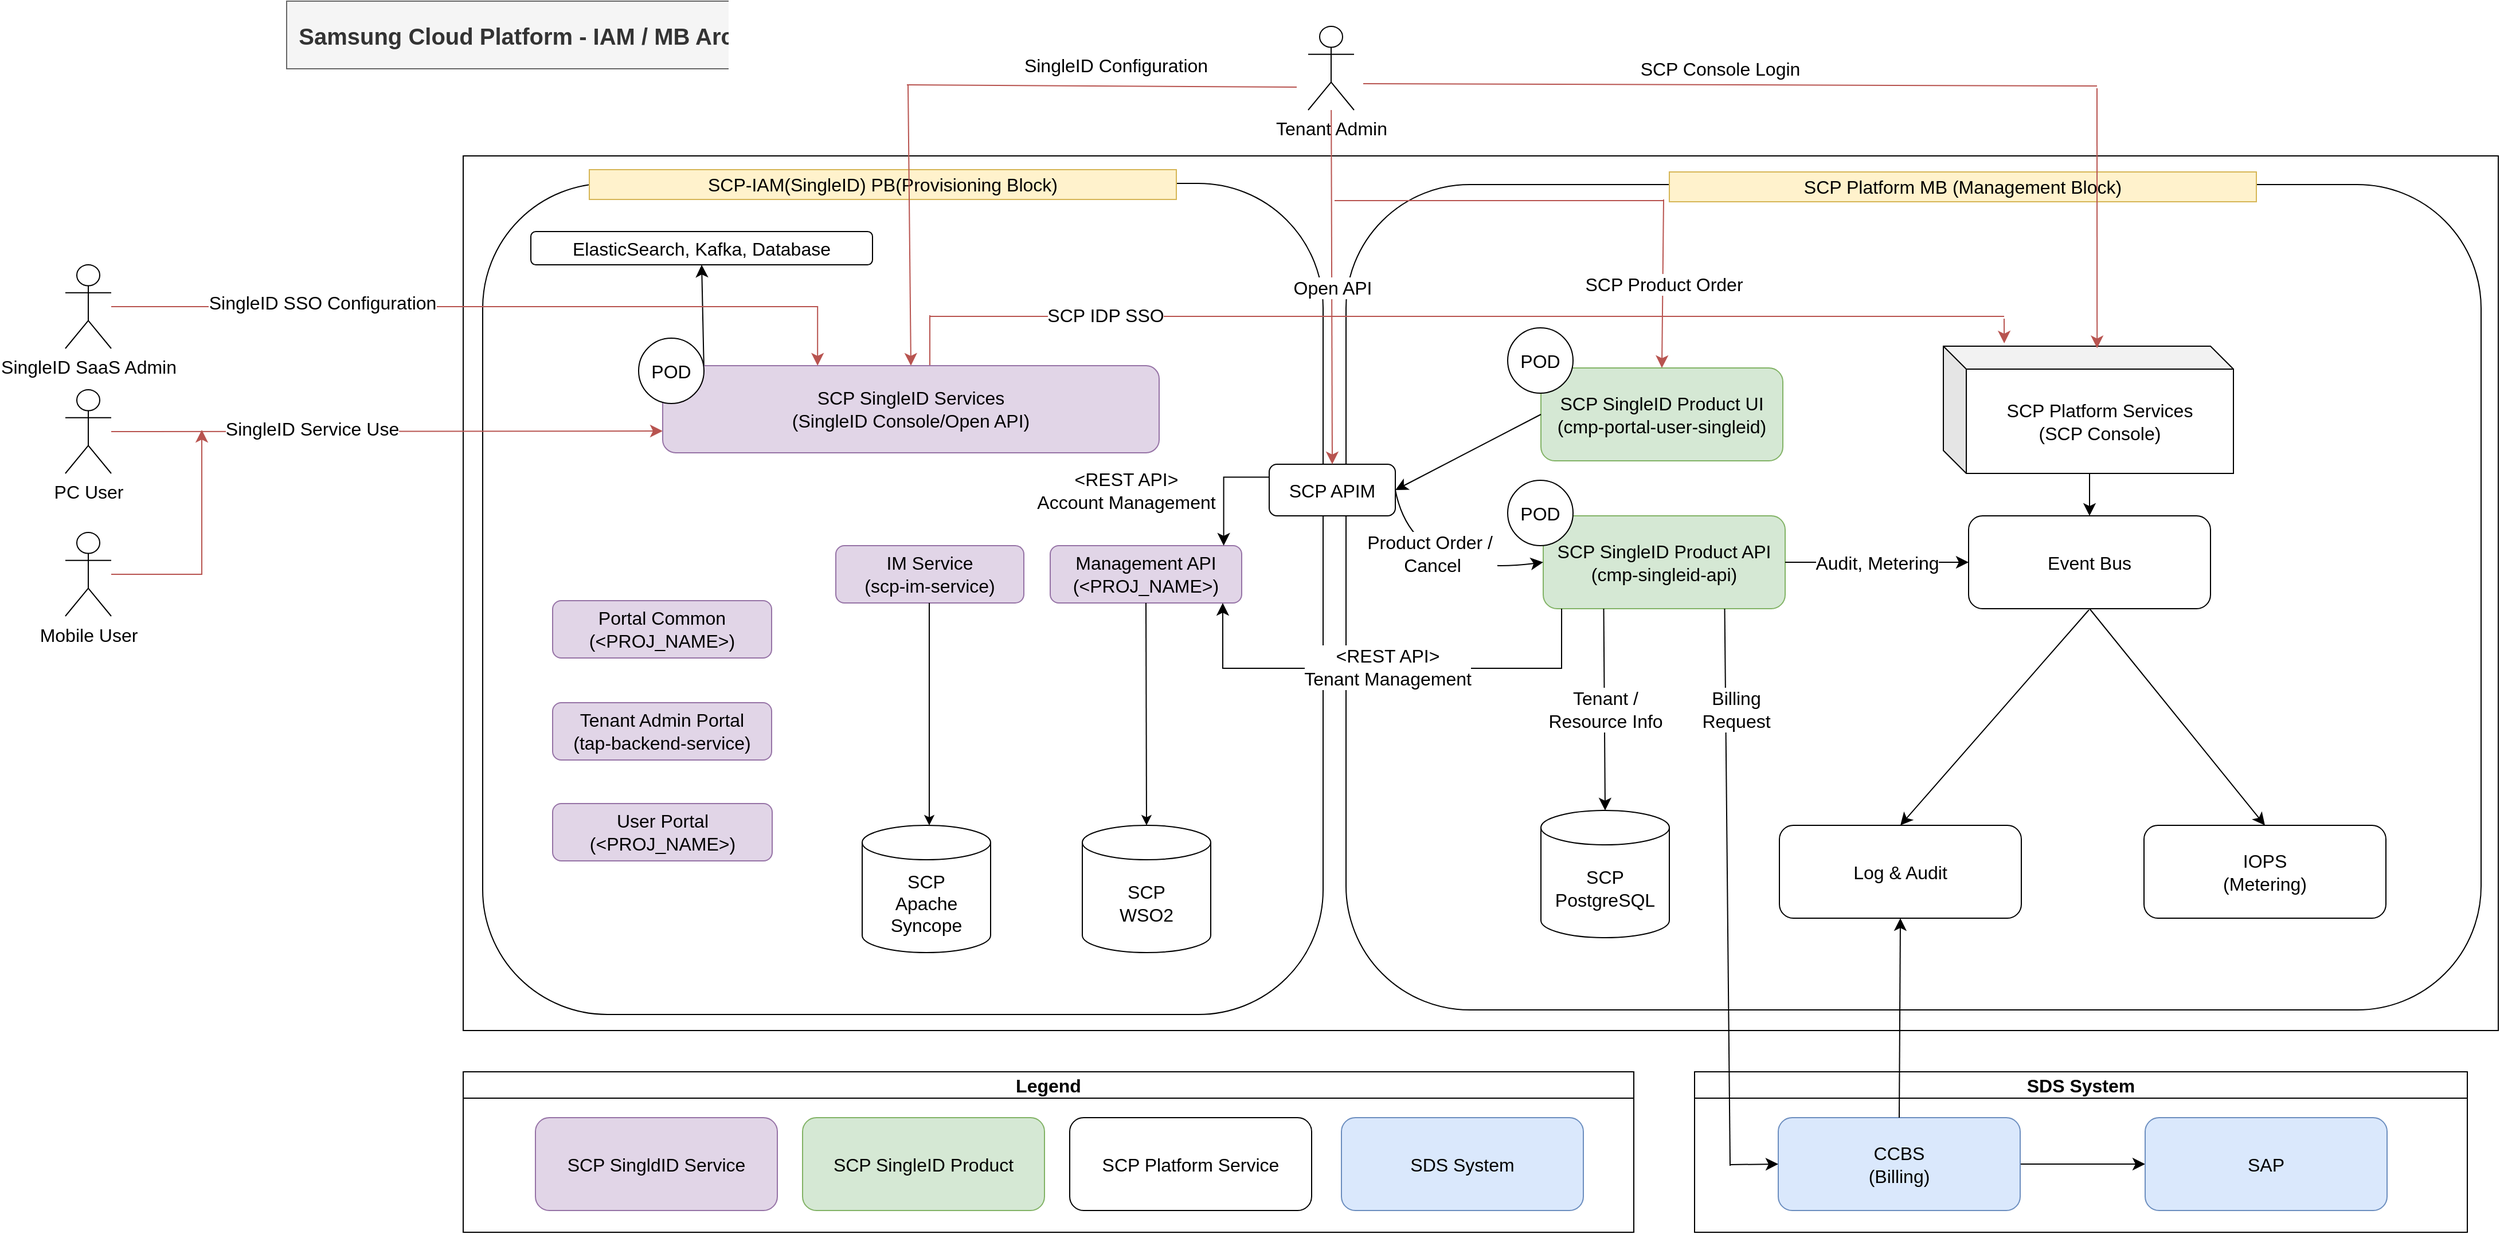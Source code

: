 <mxfile version="23.1.5" type="github">
  <diagram name="페이지-1" id="W7oE5pZKumegX0ayrvY9">
    <mxGraphModel dx="2634" dy="1146" grid="0" gridSize="10" guides="1" tooltips="1" connect="1" arrows="1" fold="1" page="0" pageScale="1" pageWidth="827" pageHeight="1169" math="0" shadow="0">
      <root>
        <mxCell id="0" />
        <mxCell id="1" parent="0" />
        <mxCell id="ZWE6TdigHL6hVymN-tuY-2" value="" style="rounded=0;whiteSpace=wrap;html=1;fontSize=16;" parent="1" vertex="1">
          <mxGeometry x="-553" y="-91" width="1775" height="763" as="geometry" />
        </mxCell>
        <mxCell id="ZWE6TdigHL6hVymN-tuY-3" value="Samsung Cloud Platform - IAM / MB Architecture" style="text;html=1;strokeColor=#666666;fillColor=#f5f5f5;align=center;verticalAlign=middle;whiteSpace=wrap;rounded=0;fontSize=20;fontStyle=1;fontColor=#333333;" parent="1" vertex="1">
          <mxGeometry x="-707" y="-226" width="485" height="59" as="geometry" />
        </mxCell>
        <mxCell id="ZWE6TdigHL6hVymN-tuY-5" value="" style="rounded=1;whiteSpace=wrap;html=1;fontSize=16;" parent="1" vertex="1">
          <mxGeometry x="-536" y="-67" width="733" height="725" as="geometry" />
        </mxCell>
        <mxCell id="ZWE6TdigHL6hVymN-tuY-6" value="" style="rounded=1;whiteSpace=wrap;html=1;fontSize=16;" parent="1" vertex="1">
          <mxGeometry x="217" y="-66" width="990" height="720" as="geometry" />
        </mxCell>
        <mxCell id="ZWE6TdigHL6hVymN-tuY-7" value="SCP-IAM(SingleID) PB(Provisioning Block)" style="rounded=0;whiteSpace=wrap;html=1;fontSize=16;fillColor=#fff2cc;strokeColor=#d6b656;" parent="1" vertex="1">
          <mxGeometry x="-443" y="-79" width="512" height="26" as="geometry" />
        </mxCell>
        <mxCell id="ZWE6TdigHL6hVymN-tuY-8" value="SCP Platform MB (Management Block)" style="rounded=0;whiteSpace=wrap;html=1;fontSize=16;fillColor=#fff2cc;strokeColor=#d6b656;" parent="1" vertex="1">
          <mxGeometry x="499" y="-77" width="512" height="26" as="geometry" />
        </mxCell>
        <mxCell id="ZWE6TdigHL6hVymN-tuY-10" value="" style="endArrow=classic;html=1;rounded=0;fontSize=12;startSize=8;endSize=8;curved=1;entryX=0.5;entryY=1;entryDx=0;entryDy=0;exitX=1;exitY=0.5;exitDx=0;exitDy=0;" parent="1" source="ZWE6TdigHL6hVymN-tuY-42" target="ZWE6TdigHL6hVymN-tuY-11" edge="1">
          <mxGeometry width="50" height="50" relative="1" as="geometry">
            <mxPoint x="-177" y="561" as="sourcePoint" />
            <mxPoint x="-164" y="424" as="targetPoint" />
          </mxGeometry>
        </mxCell>
        <mxCell id="ZWE6TdigHL6hVymN-tuY-11" value="ElasticSearch, Kafka, Database" style="rounded=1;whiteSpace=wrap;html=1;fontSize=16;" parent="1" vertex="1">
          <mxGeometry x="-494" y="-25" width="298" height="29" as="geometry" />
        </mxCell>
        <mxCell id="ZWE6TdigHL6hVymN-tuY-12" value="SCP SingleID Product UI&lt;br&gt;(cmp-portal-user-singleid)" style="rounded=1;whiteSpace=wrap;html=1;fontSize=16;fillColor=#d5e8d4;strokeColor=#82b366;" parent="1" vertex="1">
          <mxGeometry x="387" y="94" width="211" height="81" as="geometry" />
        </mxCell>
        <mxCell id="ZWE6TdigHL6hVymN-tuY-13" value="SCP SingleID Product API&lt;br&gt;(cmp-singleid-api)" style="rounded=1;whiteSpace=wrap;html=1;fontSize=16;fillColor=#d5e8d4;strokeColor=#82b366;" parent="1" vertex="1">
          <mxGeometry x="389" y="223" width="211" height="81" as="geometry" />
        </mxCell>
        <mxCell id="ZWE6TdigHL6hVymN-tuY-14" value="Event Bus" style="rounded=1;whiteSpace=wrap;html=1;fontSize=16;" parent="1" vertex="1">
          <mxGeometry x="760" y="223" width="211" height="81" as="geometry" />
        </mxCell>
        <mxCell id="ZWE6TdigHL6hVymN-tuY-15" value="" style="endArrow=classic;html=1;rounded=0;fontSize=12;startSize=8;endSize=8;curved=1;exitX=1;exitY=0.5;exitDx=0;exitDy=0;entryX=0;entryY=0.5;entryDx=0;entryDy=0;" parent="1" source="ZWE6TdigHL6hVymN-tuY-13" target="ZWE6TdigHL6hVymN-tuY-14" edge="1">
          <mxGeometry relative="1" as="geometry">
            <mxPoint x="615" y="228" as="sourcePoint" />
            <mxPoint x="715" y="228" as="targetPoint" />
          </mxGeometry>
        </mxCell>
        <mxCell id="ZWE6TdigHL6hVymN-tuY-16" value="Audit, Metering" style="edgeLabel;resizable=0;html=1;align=center;verticalAlign=middle;fontSize=16;" parent="ZWE6TdigHL6hVymN-tuY-15" connectable="0" vertex="1">
          <mxGeometry relative="1" as="geometry" />
        </mxCell>
        <mxCell id="ZWE6TdigHL6hVymN-tuY-17" value="SDS System" style="swimlane;whiteSpace=wrap;html=1;fontSize=16;" parent="1" vertex="1">
          <mxGeometry x="521" y="708" width="674" height="140" as="geometry" />
        </mxCell>
        <mxCell id="ZWE6TdigHL6hVymN-tuY-20" value="" style="edgeStyle=none;curved=1;rounded=0;orthogonalLoop=1;jettySize=auto;html=1;fontSize=12;startSize=8;endSize=8;" parent="ZWE6TdigHL6hVymN-tuY-17" source="ZWE6TdigHL6hVymN-tuY-18" target="ZWE6TdigHL6hVymN-tuY-19" edge="1">
          <mxGeometry relative="1" as="geometry" />
        </mxCell>
        <mxCell id="ZWE6TdigHL6hVymN-tuY-18" value="CCBS&lt;br&gt;(Billing)" style="rounded=1;whiteSpace=wrap;html=1;fontSize=16;fillColor=#dae8fc;strokeColor=#6c8ebf;" parent="ZWE6TdigHL6hVymN-tuY-17" vertex="1">
          <mxGeometry x="73" y="40" width="211" height="81" as="geometry" />
        </mxCell>
        <mxCell id="ZWE6TdigHL6hVymN-tuY-19" value="SAP" style="rounded=1;whiteSpace=wrap;html=1;fontSize=16;fillColor=#dae8fc;strokeColor=#6c8ebf;" parent="ZWE6TdigHL6hVymN-tuY-17" vertex="1">
          <mxGeometry x="393" y="40" width="211" height="81" as="geometry" />
        </mxCell>
        <mxCell id="ZWE6TdigHL6hVymN-tuY-21" value="SCP&lt;br&gt;PostgreSQL" style="shape=cylinder3;whiteSpace=wrap;html=1;boundedLbl=1;backgroundOutline=1;size=15;fontSize=16;" parent="1" vertex="1">
          <mxGeometry x="387" y="480" width="112" height="111" as="geometry" />
        </mxCell>
        <mxCell id="ZWE6TdigHL6hVymN-tuY-24" value="" style="endArrow=classic;html=1;rounded=0;fontSize=12;startSize=8;endSize=8;curved=1;exitX=0.25;exitY=1;exitDx=0;exitDy=0;entryX=0.5;entryY=0;entryDx=0;entryDy=0;entryPerimeter=0;" parent="1" source="ZWE6TdigHL6hVymN-tuY-13" target="ZWE6TdigHL6hVymN-tuY-21" edge="1">
          <mxGeometry relative="1" as="geometry">
            <mxPoint x="673" y="411" as="sourcePoint" />
            <mxPoint x="773" y="411" as="targetPoint" />
          </mxGeometry>
        </mxCell>
        <mxCell id="ZWE6TdigHL6hVymN-tuY-25" value="Tenant / &lt;br&gt;Resource Info" style="edgeLabel;resizable=0;html=1;align=center;verticalAlign=middle;fontSize=16;" parent="ZWE6TdigHL6hVymN-tuY-24" connectable="0" vertex="1">
          <mxGeometry relative="1" as="geometry" />
        </mxCell>
        <mxCell id="ZWE6TdigHL6hVymN-tuY-28" value="Log &amp;amp; Audit" style="rounded=1;whiteSpace=wrap;html=1;fontSize=16;" parent="1" vertex="1">
          <mxGeometry x="595" y="493" width="211" height="81" as="geometry" />
        </mxCell>
        <mxCell id="ZWE6TdigHL6hVymN-tuY-29" value="IOPS&lt;br&gt;(Metering)" style="rounded=1;whiteSpace=wrap;html=1;fontSize=16;" parent="1" vertex="1">
          <mxGeometry x="913" y="493" width="211" height="81" as="geometry" />
        </mxCell>
        <mxCell id="ZWE6TdigHL6hVymN-tuY-30" value="" style="endArrow=classic;html=1;rounded=0;fontSize=12;startSize=8;endSize=8;curved=1;entryX=0.5;entryY=1;entryDx=0;entryDy=0;exitX=0.5;exitY=0;exitDx=0;exitDy=0;" parent="1" source="ZWE6TdigHL6hVymN-tuY-18" target="ZWE6TdigHL6hVymN-tuY-28" edge="1">
          <mxGeometry width="50" height="50" relative="1" as="geometry">
            <mxPoint x="668" y="436" as="sourcePoint" />
            <mxPoint x="718" y="386" as="targetPoint" />
          </mxGeometry>
        </mxCell>
        <mxCell id="ZWE6TdigHL6hVymN-tuY-31" value="" style="endArrow=none;html=1;rounded=0;fontSize=12;startSize=8;endSize=8;curved=1;entryX=0.75;entryY=1;entryDx=0;entryDy=0;" parent="1" target="ZWE6TdigHL6hVymN-tuY-13" edge="1">
          <mxGeometry width="50" height="50" relative="1" as="geometry">
            <mxPoint x="552" y="790" as="sourcePoint" />
            <mxPoint x="718" y="386" as="targetPoint" />
          </mxGeometry>
        </mxCell>
        <mxCell id="ZWE6TdigHL6hVymN-tuY-32" value="" style="endArrow=classic;html=1;rounded=0;fontSize=12;startSize=8;endSize=8;curved=1;entryX=0;entryY=0.5;entryDx=0;entryDy=0;" parent="1" target="ZWE6TdigHL6hVymN-tuY-18" edge="1">
          <mxGeometry width="50" height="50" relative="1" as="geometry">
            <mxPoint x="552" y="789" as="sourcePoint" />
            <mxPoint x="729" y="-479" as="targetPoint" />
          </mxGeometry>
        </mxCell>
        <mxCell id="ZWE6TdigHL6hVymN-tuY-33" value="Billing &lt;br&gt;Request" style="edgeLabel;resizable=0;html=1;align=center;verticalAlign=middle;fontSize=16;" parent="1" connectable="0" vertex="1">
          <mxGeometry x="556.997" y="392.001" as="geometry" />
        </mxCell>
        <mxCell id="ZWE6TdigHL6hVymN-tuY-35" value="" style="endArrow=classic;html=1;rounded=0;fontSize=12;startSize=8;endSize=8;curved=1;entryX=0.5;entryY=0;entryDx=0;entryDy=0;exitX=0.5;exitY=1;exitDx=0;exitDy=0;" parent="1" source="ZWE6TdigHL6hVymN-tuY-14" target="ZWE6TdigHL6hVymN-tuY-29" edge="1">
          <mxGeometry width="50" height="50" relative="1" as="geometry">
            <mxPoint x="656" y="457" as="sourcePoint" />
            <mxPoint x="706" y="407" as="targetPoint" />
          </mxGeometry>
        </mxCell>
        <mxCell id="ZWE6TdigHL6hVymN-tuY-36" value="" style="endArrow=classic;html=1;rounded=0;fontSize=12;startSize=8;endSize=8;curved=1;entryX=0.5;entryY=0;entryDx=0;entryDy=0;" parent="1" target="ZWE6TdigHL6hVymN-tuY-28" edge="1">
          <mxGeometry width="50" height="50" relative="1" as="geometry">
            <mxPoint x="865" y="305" as="sourcePoint" />
            <mxPoint x="1029" y="503" as="targetPoint" />
          </mxGeometry>
        </mxCell>
        <mxCell id="ZWE6TdigHL6hVymN-tuY-37" value="SCP APIM" style="rounded=1;whiteSpace=wrap;html=1;fontSize=16;" parent="1" vertex="1">
          <mxGeometry x="150" y="178" width="110" height="45" as="geometry" />
        </mxCell>
        <mxCell id="ZWE6TdigHL6hVymN-tuY-43" value="POD" style="ellipse;whiteSpace=wrap;html=1;aspect=fixed;fontSize=16;" parent="1" vertex="1">
          <mxGeometry x="358" y="59" width="57" height="57" as="geometry" />
        </mxCell>
        <mxCell id="ZWE6TdigHL6hVymN-tuY-44" value="POD" style="ellipse;whiteSpace=wrap;html=1;aspect=fixed;fontSize=16;" parent="1" vertex="1">
          <mxGeometry x="358" y="192" width="57" height="57" as="geometry" />
        </mxCell>
        <mxCell id="ZWE6TdigHL6hVymN-tuY-45" value="" style="endArrow=classic;html=1;rounded=0;fontSize=12;startSize=8;endSize=8;curved=1;entryX=0;entryY=0.5;entryDx=0;entryDy=0;exitX=1;exitY=0.5;exitDx=0;exitDy=0;" parent="1" source="ZWE6TdigHL6hVymN-tuY-37" target="ZWE6TdigHL6hVymN-tuY-13" edge="1">
          <mxGeometry relative="1" as="geometry">
            <mxPoint x="81" y="432" as="sourcePoint" />
            <mxPoint x="181" y="432" as="targetPoint" />
            <Array as="points">
              <mxPoint x="275" y="278" />
            </Array>
          </mxGeometry>
        </mxCell>
        <mxCell id="ZWE6TdigHL6hVymN-tuY-46" value="Product Order /&amp;nbsp;&lt;br&gt;Cancel" style="edgeLabel;resizable=0;html=1;align=center;verticalAlign=middle;fontSize=16;" parent="ZWE6TdigHL6hVymN-tuY-45" connectable="0" vertex="1">
          <mxGeometry relative="1" as="geometry">
            <mxPoint x="-1" y="-20" as="offset" />
          </mxGeometry>
        </mxCell>
        <mxCell id="ZWE6TdigHL6hVymN-tuY-47" value="" style="endArrow=classic;html=1;rounded=0;fontSize=12;startSize=8;endSize=8;curved=1;entryX=1;entryY=0.5;entryDx=0;entryDy=0;exitX=0;exitY=0.5;exitDx=0;exitDy=0;" parent="1" source="ZWE6TdigHL6hVymN-tuY-12" target="ZWE6TdigHL6hVymN-tuY-37" edge="1">
          <mxGeometry width="50" height="50" relative="1" as="geometry">
            <mxPoint x="106" y="457" as="sourcePoint" />
            <mxPoint x="156" y="407" as="targetPoint" />
          </mxGeometry>
        </mxCell>
        <mxCell id="ZWE6TdigHL6hVymN-tuY-48" value="Legend" style="swimlane;whiteSpace=wrap;html=1;fontSize=16;" parent="1" vertex="1">
          <mxGeometry x="-553" y="708" width="1021" height="140" as="geometry" />
        </mxCell>
        <mxCell id="ZWE6TdigHL6hVymN-tuY-50" value="SCP SingldID Service" style="rounded=1;whiteSpace=wrap;html=1;fontSize=16;fillColor=#e1d5e7;strokeColor=#9673a6;" parent="ZWE6TdigHL6hVymN-tuY-48" vertex="1">
          <mxGeometry x="63" y="40" width="211" height="81" as="geometry" />
        </mxCell>
        <mxCell id="ZWE6TdigHL6hVymN-tuY-51" value="SCP SingleID Product" style="rounded=1;whiteSpace=wrap;html=1;fontSize=16;fillColor=#d5e8d4;strokeColor=#82b366;" parent="ZWE6TdigHL6hVymN-tuY-48" vertex="1">
          <mxGeometry x="296" y="40" width="211" height="81" as="geometry" />
        </mxCell>
        <mxCell id="ZWE6TdigHL6hVymN-tuY-53" value="SCP Platform Service" style="rounded=1;whiteSpace=wrap;html=1;fontSize=16;" parent="ZWE6TdigHL6hVymN-tuY-48" vertex="1">
          <mxGeometry x="529" y="40" width="211" height="81" as="geometry" />
        </mxCell>
        <mxCell id="ZWE6TdigHL6hVymN-tuY-54" value="SDS System" style="rounded=1;whiteSpace=wrap;html=1;fontSize=16;fillColor=#dae8fc;strokeColor=#6c8ebf;" parent="ZWE6TdigHL6hVymN-tuY-48" vertex="1">
          <mxGeometry x="766" y="40" width="211" height="81" as="geometry" />
        </mxCell>
        <mxCell id="ZWE6TdigHL6hVymN-tuY-55" value="SingleID SaaS Admin" style="shape=umlActor;verticalLabelPosition=bottom;verticalAlign=top;html=1;outlineConnect=0;fontSize=16;" parent="1" vertex="1">
          <mxGeometry x="-900" y="4" width="40" height="73" as="geometry" />
        </mxCell>
        <mxCell id="ZWE6TdigHL6hVymN-tuY-59" value="" style="edgeStyle=none;curved=1;rounded=0;orthogonalLoop=1;jettySize=auto;html=1;fontSize=12;startSize=8;endSize=8;fillColor=#f8cecc;strokeColor=#b85450;entryX=0;entryY=0.75;entryDx=0;entryDy=0;" parent="1" source="ZWE6TdigHL6hVymN-tuY-56" target="ST2Npw6NPdpE0OUBCcJq-1" edge="1">
          <mxGeometry relative="1" as="geometry">
            <mxPoint x="-468" y="167" as="targetPoint" />
          </mxGeometry>
        </mxCell>
        <mxCell id="ZWE6TdigHL6hVymN-tuY-56" value="PC User" style="shape=umlActor;verticalLabelPosition=bottom;verticalAlign=top;html=1;outlineConnect=0;fontSize=16;" parent="1" vertex="1">
          <mxGeometry x="-900" y="113" width="40" height="73" as="geometry" />
        </mxCell>
        <mxCell id="ZWE6TdigHL6hVymN-tuY-57" value="Mobile User" style="shape=umlActor;verticalLabelPosition=bottom;verticalAlign=top;html=1;outlineConnect=0;fontSize=16;" parent="1" vertex="1">
          <mxGeometry x="-900" y="237.5" width="40" height="73" as="geometry" />
        </mxCell>
        <mxCell id="ZWE6TdigHL6hVymN-tuY-62" value="SingleID Service Use" style="edgeLabel;resizable=0;html=1;align=center;verticalAlign=middle;fontSize=16;" parent="1" connectable="0" vertex="1">
          <mxGeometry x="-685.0" y="147.003" as="geometry" />
        </mxCell>
        <mxCell id="ZWE6TdigHL6hVymN-tuY-66" value="Tenant Admin" style="shape=umlActor;verticalLabelPosition=bottom;verticalAlign=top;html=1;outlineConnect=0;fontSize=16;" parent="1" vertex="1">
          <mxGeometry x="184" y="-204" width="40" height="73" as="geometry" />
        </mxCell>
        <mxCell id="ZWE6TdigHL6hVymN-tuY-67" value="" style="endArrow=classic;html=1;rounded=0;fontSize=12;startSize=8;endSize=8;curved=1;entryX=0.5;entryY=0;entryDx=0;entryDy=0;fillColor=#f8cecc;strokeColor=#b85450;" parent="1" source="ZWE6TdigHL6hVymN-tuY-66" target="ZWE6TdigHL6hVymN-tuY-37" edge="1">
          <mxGeometry relative="1" as="geometry">
            <mxPoint x="158" y="212" as="sourcePoint" />
            <mxPoint x="258" y="212" as="targetPoint" />
          </mxGeometry>
        </mxCell>
        <mxCell id="ZWE6TdigHL6hVymN-tuY-68" value="Open API" style="edgeLabel;resizable=0;html=1;align=center;verticalAlign=middle;fontSize=16;" parent="ZWE6TdigHL6hVymN-tuY-67" connectable="0" vertex="1">
          <mxGeometry relative="1" as="geometry" />
        </mxCell>
        <mxCell id="ZWE6TdigHL6hVymN-tuY-69" value="" style="endArrow=none;html=1;rounded=0;fontSize=12;startSize=8;endSize=8;curved=1;fillColor=#f8cecc;strokeColor=#b85450;" parent="1" edge="1">
          <mxGeometry width="50" height="50" relative="1" as="geometry">
            <mxPoint x="-146" y="97" as="sourcePoint" />
            <mxPoint x="-146" y="48" as="targetPoint" />
          </mxGeometry>
        </mxCell>
        <mxCell id="ZWE6TdigHL6hVymN-tuY-72" value="" style="endArrow=none;html=1;rounded=0;fontSize=12;startSize=8;endSize=8;curved=1;fillColor=#f8cecc;strokeColor=#b85450;" parent="1" edge="1">
          <mxGeometry width="50" height="50" relative="1" as="geometry">
            <mxPoint x="207" y="-52" as="sourcePoint" />
            <mxPoint x="494" y="-52" as="targetPoint" />
          </mxGeometry>
        </mxCell>
        <mxCell id="ZWE6TdigHL6hVymN-tuY-73" value="" style="endArrow=classic;html=1;rounded=0;fontSize=12;startSize=8;endSize=8;curved=1;entryX=0.5;entryY=0;entryDx=0;entryDy=0;fillColor=#f8cecc;strokeColor=#b85450;" parent="1" target="ZWE6TdigHL6hVymN-tuY-12" edge="1">
          <mxGeometry relative="1" as="geometry">
            <mxPoint x="494" y="-53" as="sourcePoint" />
            <mxPoint x="392" y="187" as="targetPoint" />
          </mxGeometry>
        </mxCell>
        <mxCell id="ZWE6TdigHL6hVymN-tuY-74" value="SCP Product Order" style="edgeLabel;resizable=0;html=1;align=center;verticalAlign=middle;fontSize=16;" parent="ZWE6TdigHL6hVymN-tuY-73" connectable="0" vertex="1">
          <mxGeometry relative="1" as="geometry" />
        </mxCell>
        <mxCell id="ZWE6TdigHL6hVymN-tuY-75" value="" style="endArrow=classic;html=1;rounded=0;fontSize=12;startSize=8;endSize=8;curved=1;fillColor=#f8cecc;strokeColor=#b85450;entryX=0.5;entryY=0;entryDx=0;entryDy=0;" parent="1" edge="1" target="ST2Npw6NPdpE0OUBCcJq-1">
          <mxGeometry relative="1" as="geometry">
            <mxPoint x="-165" y="-153" as="sourcePoint" />
            <mxPoint x="-196" y="61" as="targetPoint" />
          </mxGeometry>
        </mxCell>
        <mxCell id="ZWE6TdigHL6hVymN-tuY-76" value="SingleID Configuration" style="edgeLabel;resizable=0;html=1;align=center;verticalAlign=middle;fontSize=16;" parent="ZWE6TdigHL6hVymN-tuY-75" connectable="0" vertex="1">
          <mxGeometry relative="1" as="geometry">
            <mxPoint x="180" y="-140" as="offset" />
          </mxGeometry>
        </mxCell>
        <mxCell id="ZWE6TdigHL6hVymN-tuY-77" value="" style="endArrow=none;html=1;rounded=0;fontSize=12;startSize=8;endSize=8;curved=1;fillColor=#f8cecc;strokeColor=#b85450;" parent="1" edge="1">
          <mxGeometry width="50" height="50" relative="1" as="geometry">
            <mxPoint x="-166" y="-153" as="sourcePoint" />
            <mxPoint x="174" y="-151" as="targetPoint" />
          </mxGeometry>
        </mxCell>
        <mxCell id="ZWE6TdigHL6hVymN-tuY-78" value="SCP Platform Services&lt;br&gt;(SCP Console)" style="shape=cube;whiteSpace=wrap;html=1;boundedLbl=1;backgroundOutline=1;darkOpacity=0.05;darkOpacity2=0.1;fontSize=16;" parent="1" vertex="1">
          <mxGeometry x="738" y="75" width="253" height="111" as="geometry" />
        </mxCell>
        <mxCell id="ZWE6TdigHL6hVymN-tuY-79" value="" style="endArrow=classic;html=1;rounded=0;fontSize=12;startSize=8;endSize=8;curved=1;entryX=0.5;entryY=0;entryDx=0;entryDy=0;exitX=0.504;exitY=1.003;exitDx=0;exitDy=0;exitPerimeter=0;" parent="1" source="ZWE6TdigHL6hVymN-tuY-78" target="ZWE6TdigHL6hVymN-tuY-14" edge="1">
          <mxGeometry width="50" height="50" relative="1" as="geometry">
            <mxPoint x="766" y="244" as="sourcePoint" />
            <mxPoint x="816" y="194" as="targetPoint" />
          </mxGeometry>
        </mxCell>
        <mxCell id="ZWE6TdigHL6hVymN-tuY-80" value="" style="endArrow=none;html=1;rounded=0;fontSize=12;startSize=8;endSize=8;curved=1;fillColor=#f8cecc;strokeColor=#b85450;" parent="1" edge="1">
          <mxGeometry width="50" height="50" relative="1" as="geometry">
            <mxPoint x="-146" y="49" as="sourcePoint" />
            <mxPoint x="791" y="49" as="targetPoint" />
          </mxGeometry>
        </mxCell>
        <mxCell id="ZWE6TdigHL6hVymN-tuY-81" value="" style="endArrow=classic;html=1;rounded=0;fontSize=12;startSize=8;endSize=8;curved=1;entryX=0.198;entryY=-0.022;entryDx=0;entryDy=0;entryPerimeter=0;fillColor=#f8cecc;strokeColor=#b85450;" parent="1" edge="1">
          <mxGeometry width="50" height="50" relative="1" as="geometry">
            <mxPoint x="791" y="51" as="sourcePoint" />
            <mxPoint x="791.094" y="72.558" as="targetPoint" />
          </mxGeometry>
        </mxCell>
        <mxCell id="ZWE6TdigHL6hVymN-tuY-82" value="SCP IDP SSO" style="edgeLabel;resizable=0;html=1;align=center;verticalAlign=middle;fontSize=16;" parent="1" connectable="0" vertex="1">
          <mxGeometry x="6.998" y="47.999" as="geometry" />
        </mxCell>
        <mxCell id="ZWE6TdigHL6hVymN-tuY-83" value="" style="endArrow=none;html=1;rounded=0;fontSize=12;startSize=8;endSize=8;curved=1;fillColor=#f8cecc;strokeColor=#b85450;" parent="1" edge="1">
          <mxGeometry width="50" height="50" relative="1" as="geometry">
            <mxPoint x="232" y="-154" as="sourcePoint" />
            <mxPoint x="872" y="-152" as="targetPoint" />
          </mxGeometry>
        </mxCell>
        <mxCell id="ZWE6TdigHL6hVymN-tuY-84" value="" style="endArrow=classic;html=1;rounded=0;fontSize=12;startSize=8;endSize=8;curved=1;entryX=0.53;entryY=0.016;entryDx=0;entryDy=0;entryPerimeter=0;fillColor=#f8cecc;strokeColor=#b85450;" parent="1" target="ZWE6TdigHL6hVymN-tuY-78" edge="1">
          <mxGeometry relative="1" as="geometry">
            <mxPoint x="872" y="-150" as="sourcePoint" />
            <mxPoint x="870" y="42" as="targetPoint" />
          </mxGeometry>
        </mxCell>
        <mxCell id="ZWE6TdigHL6hVymN-tuY-85" value="SCP Console Login" style="edgeLabel;resizable=0;html=1;align=center;verticalAlign=middle;fontSize=16;" parent="ZWE6TdigHL6hVymN-tuY-84" connectable="0" vertex="1">
          <mxGeometry relative="1" as="geometry">
            <mxPoint x="-329" y="-131" as="offset" />
          </mxGeometry>
        </mxCell>
        <mxCell id="ST2Npw6NPdpE0OUBCcJq-1" value="&lt;span style=&quot;font-size: 16px;&quot;&gt;SCP SingleID Services &lt;br&gt;(SingleID Console/Open API)&lt;/span&gt;" style="rounded=1;whiteSpace=wrap;html=1;fillColor=#e1d5e7;strokeColor=#9673a6;" vertex="1" parent="1">
          <mxGeometry x="-379" y="92" width="433" height="76" as="geometry" />
        </mxCell>
        <mxCell id="ZWE6TdigHL6hVymN-tuY-42" value="POD" style="ellipse;whiteSpace=wrap;html=1;aspect=fixed;fontSize=16;" parent="1" vertex="1">
          <mxGeometry x="-400" y="68" width="57" height="57" as="geometry" />
        </mxCell>
        <mxCell id="ST2Npw6NPdpE0OUBCcJq-2" value="&lt;span style=&quot;font-size: 16px;&quot;&gt;Management API&lt;br&gt;(&amp;lt;PROJ_NAME&amp;gt;)&lt;br&gt;&lt;/span&gt;" style="rounded=1;whiteSpace=wrap;html=1;fillColor=#e1d5e7;strokeColor=#9673a6;" vertex="1" parent="1">
          <mxGeometry x="-41" y="249" width="167" height="50" as="geometry" />
        </mxCell>
        <mxCell id="ST2Npw6NPdpE0OUBCcJq-3" value="&lt;span style=&quot;font-size: 16px;&quot;&gt;User Portal&lt;br&gt;(&amp;lt;PROJ_NAME&amp;gt;)&lt;br&gt;&lt;/span&gt;" style="rounded=1;whiteSpace=wrap;html=1;fillColor=#e1d5e7;strokeColor=#9673a6;" vertex="1" parent="1">
          <mxGeometry x="-475" y="474" width="191.5" height="50" as="geometry" />
        </mxCell>
        <mxCell id="ST2Npw6NPdpE0OUBCcJq-4" value="&lt;span style=&quot;font-size: 16px;&quot;&gt;Tenant Admin Portal&lt;br&gt;(tap-backend-service)&lt;br&gt;&lt;/span&gt;" style="rounded=1;whiteSpace=wrap;html=1;fillColor=#e1d5e7;strokeColor=#9673a6;" vertex="1" parent="1">
          <mxGeometry x="-475" y="386" width="191" height="50" as="geometry" />
        </mxCell>
        <mxCell id="ST2Npw6NPdpE0OUBCcJq-5" value="&lt;span style=&quot;font-size: 16px;&quot;&gt;IM Service&lt;br&gt;(scp-im-service)&lt;br&gt;&lt;/span&gt;" style="rounded=1;whiteSpace=wrap;html=1;fillColor=#e1d5e7;strokeColor=#9673a6;" vertex="1" parent="1">
          <mxGeometry x="-228" y="249" width="164" height="50" as="geometry" />
        </mxCell>
        <mxCell id="ST2Npw6NPdpE0OUBCcJq-6" value="&lt;span style=&quot;font-size: 16px;&quot;&gt;Portal Common&lt;br&gt;(&amp;lt;PROJ_NAME&amp;gt;)&lt;br&gt;&lt;/span&gt;" style="rounded=1;whiteSpace=wrap;html=1;fillColor=#e1d5e7;strokeColor=#9673a6;" vertex="1" parent="1">
          <mxGeometry x="-475" y="297" width="191" height="50" as="geometry" />
        </mxCell>
        <mxCell id="ST2Npw6NPdpE0OUBCcJq-8" value="SCP&lt;br&gt;WSO2" style="shape=cylinder3;whiteSpace=wrap;html=1;boundedLbl=1;backgroundOutline=1;size=15;fontSize=16;" vertex="1" parent="1">
          <mxGeometry x="-13" y="493" width="112" height="111" as="geometry" />
        </mxCell>
        <mxCell id="ST2Npw6NPdpE0OUBCcJq-9" value="SCP&lt;br&gt;Apache Syncope" style="shape=cylinder3;whiteSpace=wrap;html=1;boundedLbl=1;backgroundOutline=1;size=15;fontSize=16;" vertex="1" parent="1">
          <mxGeometry x="-205" y="493" width="112" height="111" as="geometry" />
        </mxCell>
        <mxCell id="ST2Npw6NPdpE0OUBCcJq-10" value="" style="edgeStyle=segmentEdgeStyle;endArrow=classic;html=1;curved=0;rounded=0;endSize=8;startSize=8;fillColor=#f8cecc;strokeColor=#b85450;" edge="1" parent="1" source="ZWE6TdigHL6hVymN-tuY-57">
          <mxGeometry width="50" height="50" relative="1" as="geometry">
            <mxPoint x="-831" y="198" as="sourcePoint" />
            <mxPoint x="-781" y="148" as="targetPoint" />
          </mxGeometry>
        </mxCell>
        <mxCell id="ST2Npw6NPdpE0OUBCcJq-11" value="" style="edgeStyle=segmentEdgeStyle;endArrow=classic;html=1;curved=0;rounded=0;endSize=8;startSize=8;entryX=0.906;entryY=0;entryDx=0;entryDy=0;exitX=0;exitY=0.25;exitDx=0;exitDy=0;entryPerimeter=0;" edge="1" parent="1" source="ZWE6TdigHL6hVymN-tuY-37" target="ST2Npw6NPdpE0OUBCcJq-2">
          <mxGeometry width="50" height="50" relative="1" as="geometry">
            <mxPoint x="-364" y="308" as="sourcePoint" />
            <mxPoint x="-314" y="258" as="targetPoint" />
          </mxGeometry>
        </mxCell>
        <mxCell id="ST2Npw6NPdpE0OUBCcJq-12" value="&amp;lt;REST API&amp;gt;&lt;br&gt;Account Management" style="edgeLabel;resizable=0;html=1;align=center;verticalAlign=middle;fontSize=16;" connectable="0" vertex="1" parent="1">
          <mxGeometry x="25.002" y="200.496" as="geometry" />
        </mxCell>
        <mxCell id="ST2Npw6NPdpE0OUBCcJq-13" value="" style="edgeStyle=segmentEdgeStyle;endArrow=classic;html=1;curved=0;rounded=0;endSize=8;startSize=8;exitX=0.076;exitY=1;exitDx=0;exitDy=0;entryX=0.901;entryY=1;entryDx=0;entryDy=0;entryPerimeter=0;exitPerimeter=0;" edge="1" parent="1" source="ZWE6TdigHL6hVymN-tuY-13" target="ST2Npw6NPdpE0OUBCcJq-2">
          <mxGeometry width="50" height="50" relative="1" as="geometry">
            <mxPoint x="160" y="199" as="sourcePoint" />
            <mxPoint x="52" y="284" as="targetPoint" />
            <Array as="points">
              <mxPoint x="405" y="356" />
              <mxPoint x="110" y="356" />
            </Array>
          </mxGeometry>
        </mxCell>
        <mxCell id="ST2Npw6NPdpE0OUBCcJq-14" value="&amp;lt;REST API&amp;gt;&lt;br&gt;Tenant Management" style="edgeLabel;resizable=0;html=1;align=center;verticalAlign=middle;fontSize=16;" connectable="0" vertex="1" parent="1">
          <mxGeometry x="253.0" y="355.001" as="geometry" />
        </mxCell>
        <mxCell id="ST2Npw6NPdpE0OUBCcJq-15" value="" style="endArrow=classic;html=1;rounded=0;entryX=0.5;entryY=0;entryDx=0;entryDy=0;entryPerimeter=0;exitX=0.5;exitY=1;exitDx=0;exitDy=0;" edge="1" parent="1" source="ST2Npw6NPdpE0OUBCcJq-2" target="ST2Npw6NPdpE0OUBCcJq-8">
          <mxGeometry width="50" height="50" relative="1" as="geometry">
            <mxPoint x="-313" y="308" as="sourcePoint" />
            <mxPoint x="-263" y="258" as="targetPoint" />
          </mxGeometry>
        </mxCell>
        <mxCell id="ST2Npw6NPdpE0OUBCcJq-16" value="" style="edgeStyle=segmentEdgeStyle;endArrow=classic;html=1;curved=0;rounded=0;endSize=8;startSize=8;entryX=0.312;entryY=0;entryDx=0;entryDy=0;entryPerimeter=0;fillColor=#f8cecc;strokeColor=#b85450;" edge="1" parent="1">
          <mxGeometry width="50" height="50" relative="1" as="geometry">
            <mxPoint x="-860" y="40.5" as="sourcePoint" />
            <mxPoint x="-243.904" y="92" as="targetPoint" />
          </mxGeometry>
        </mxCell>
        <mxCell id="ZWE6TdigHL6hVymN-tuY-65" value="SingleID SSO Configuration" style="edgeLabel;resizable=0;html=1;align=center;verticalAlign=middle;fontSize=16;" parent="1" connectable="0" vertex="1">
          <mxGeometry x="-676.0" y="37.003" as="geometry" />
        </mxCell>
        <mxCell id="ST2Npw6NPdpE0OUBCcJq-17" value="" style="endArrow=classic;html=1;rounded=0;entryX=0.5;entryY=0;entryDx=0;entryDy=0;entryPerimeter=0;exitX=0.5;exitY=1;exitDx=0;exitDy=0;" edge="1" parent="1">
          <mxGeometry width="50" height="50" relative="1" as="geometry">
            <mxPoint x="-146.5" y="299" as="sourcePoint" />
            <mxPoint x="-146.5" y="493" as="targetPoint" />
          </mxGeometry>
        </mxCell>
      </root>
    </mxGraphModel>
  </diagram>
</mxfile>
